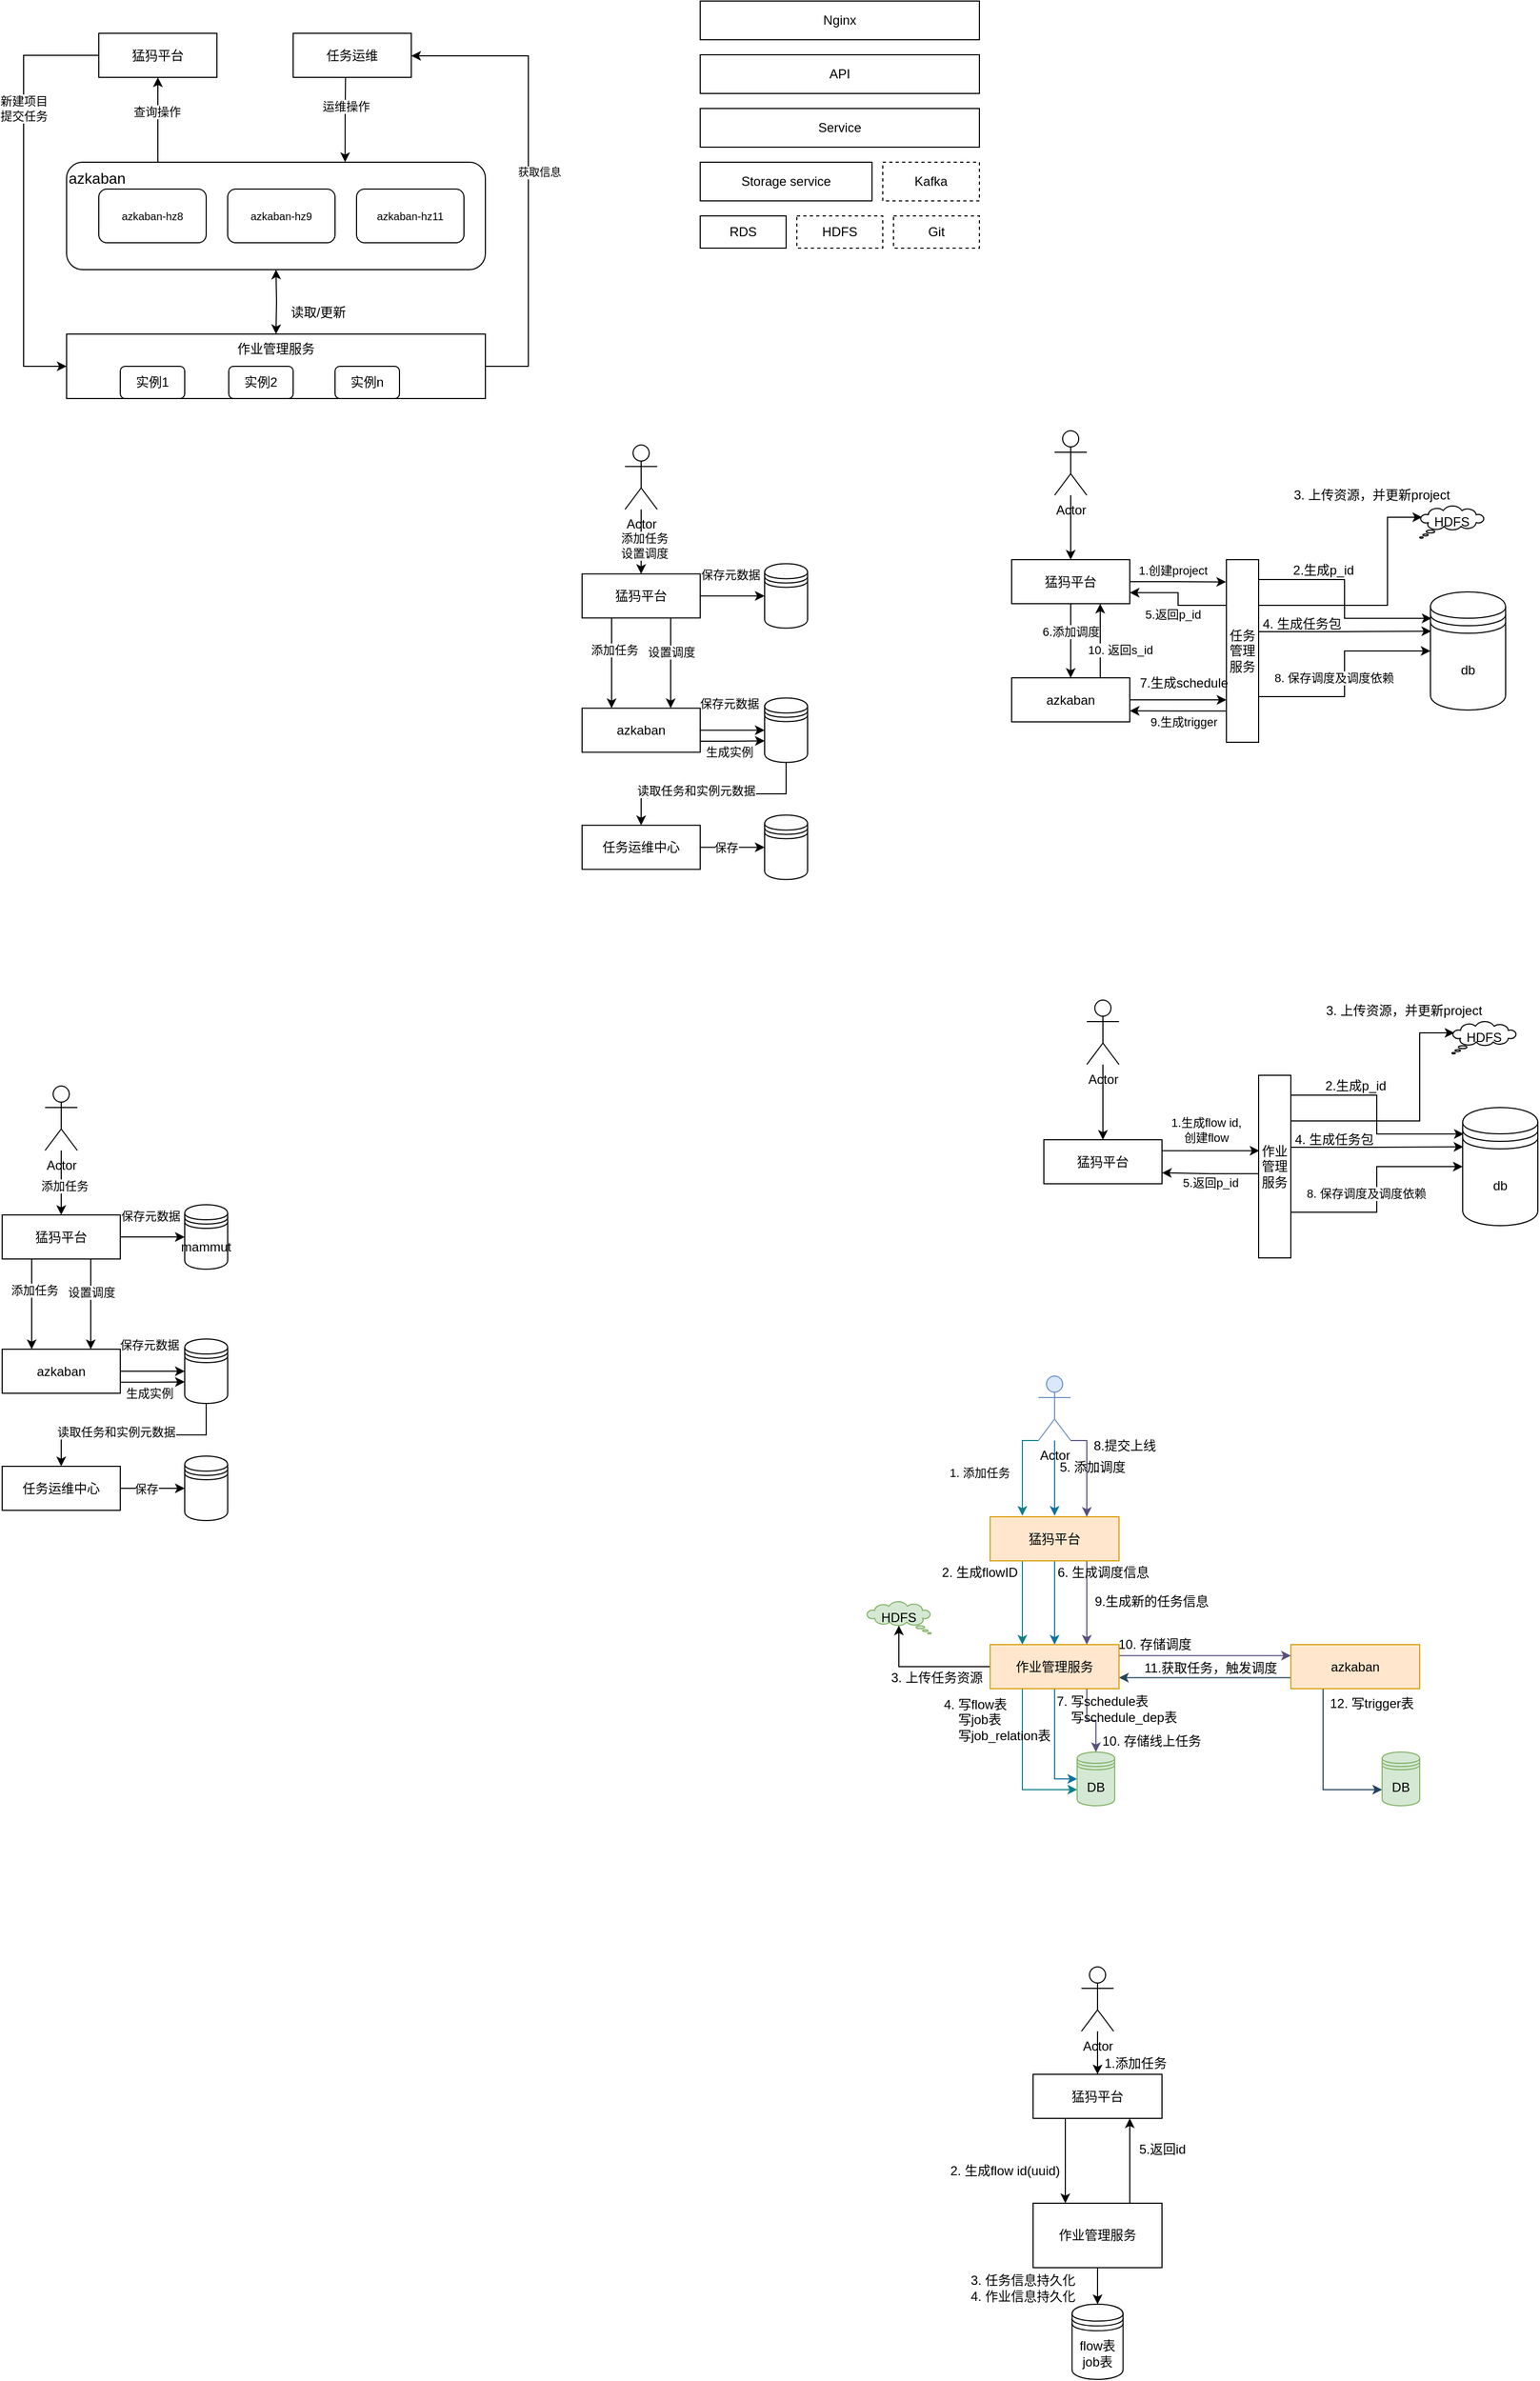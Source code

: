 <mxfile version="16.4.7" type="github">
  <diagram id="mZfhixNXZOIVuUxZR6Ya" name="第 1 页">
    <mxGraphModel dx="1138" dy="610" grid="1" gridSize="10" guides="1" tooltips="1" connect="1" arrows="1" fold="1" page="1" pageScale="1" pageWidth="827" pageHeight="1169" math="0" shadow="0">
      <root>
        <mxCell id="0" />
        <mxCell id="1" parent="0" />
        <mxCell id="lOgmBhLKBQTDchqgfmT8-29" style="edgeStyle=orthogonalEdgeStyle;rounded=0;orthogonalLoop=1;jettySize=auto;html=1;exitX=0.665;exitY=-0.001;exitDx=0;exitDy=0;startArrow=classic;startFill=1;endArrow=none;endFill=0;exitPerimeter=0;entryX=0.443;entryY=0.974;entryDx=0;entryDy=0;entryPerimeter=0;" parent="1" source="lOgmBhLKBQTDchqgfmT8-13" target="lOgmBhLKBQTDchqgfmT8-16" edge="1">
          <mxGeometry relative="1" as="geometry">
            <mxPoint x="439" y="182" as="targetPoint" />
          </mxGeometry>
        </mxCell>
        <mxCell id="lOgmBhLKBQTDchqgfmT8-30" value="运维操作" style="edgeLabel;html=1;align=center;verticalAlign=middle;resizable=0;points=[];" parent="lOgmBhLKBQTDchqgfmT8-29" vertex="1" connectable="0">
          <mxGeometry x="0.303" relative="1" as="geometry">
            <mxPoint as="offset" />
          </mxGeometry>
        </mxCell>
        <mxCell id="lOgmBhLKBQTDchqgfmT8-13" value="&lt;font style=&quot;font-size: 14px&quot;&gt;azkaban&lt;/font&gt;" style="rounded=1;whiteSpace=wrap;html=1;horizontal=1;align=left;verticalAlign=top;" parent="1" vertex="1">
          <mxGeometry x="180" y="300" width="390" height="100" as="geometry" />
        </mxCell>
        <mxCell id="lOgmBhLKBQTDchqgfmT8-2" value="&lt;font style=&quot;font-size: 10px;&quot;&gt;azkaban-hz8&lt;/font&gt;" style="rounded=1;whiteSpace=wrap;html=1;fontSize=10;" parent="1" vertex="1">
          <mxGeometry x="210" y="325" width="100" height="50" as="geometry" />
        </mxCell>
        <mxCell id="lOgmBhLKBQTDchqgfmT8-25" style="edgeStyle=orthogonalEdgeStyle;rounded=0;orthogonalLoop=1;jettySize=auto;html=1;exitX=0;exitY=0.5;exitDx=0;exitDy=0;startArrow=none;startFill=0;endArrow=classic;endFill=1;entryX=0;entryY=0.5;entryDx=0;entryDy=0;" parent="1" source="lOgmBhLKBQTDchqgfmT8-6" target="lOgmBhLKBQTDchqgfmT8-14" edge="1">
          <mxGeometry relative="1" as="geometry">
            <mxPoint x="262" y="300" as="targetPoint" />
            <Array as="points">
              <mxPoint x="140" y="201" />
              <mxPoint x="140" y="490" />
            </Array>
          </mxGeometry>
        </mxCell>
        <mxCell id="lOgmBhLKBQTDchqgfmT8-43" value="&lt;span style=&quot;font-size: 11px&quot;&gt;新建项目&lt;br&gt;提交任务&lt;/span&gt;" style="edgeLabel;html=1;align=center;verticalAlign=middle;resizable=0;points=[];fontSize=10;" parent="lOgmBhLKBQTDchqgfmT8-25" vertex="1" connectable="0">
          <mxGeometry x="-0.178" relative="1" as="geometry">
            <mxPoint y="-45" as="offset" />
          </mxGeometry>
        </mxCell>
        <mxCell id="lOgmBhLKBQTDchqgfmT8-6" value="猛犸平台" style="rounded=0;whiteSpace=wrap;html=1;" parent="1" vertex="1">
          <mxGeometry x="210" y="180" width="110" height="41" as="geometry" />
        </mxCell>
        <mxCell id="lOgmBhLKBQTDchqgfmT8-22" style="edgeStyle=orthogonalEdgeStyle;rounded=0;orthogonalLoop=1;jettySize=auto;html=1;startArrow=classic;startFill=1;endArrow=classic;endFill=1;entryX=0.5;entryY=1;entryDx=0;entryDy=0;" parent="1" target="lOgmBhLKBQTDchqgfmT8-13" edge="1">
          <mxGeometry relative="1" as="geometry">
            <mxPoint x="375" y="460" as="sourcePoint" />
            <mxPoint x="570" y="350" as="targetPoint" />
          </mxGeometry>
        </mxCell>
        <mxCell id="lOgmBhLKBQTDchqgfmT8-48" style="edgeStyle=orthogonalEdgeStyle;rounded=0;orthogonalLoop=1;jettySize=auto;html=1;exitX=1;exitY=0.5;exitDx=0;exitDy=0;entryX=1;entryY=0.5;entryDx=0;entryDy=0;fontSize=10;startArrow=none;startFill=0;endArrow=classic;endFill=1;" parent="1" source="lOgmBhLKBQTDchqgfmT8-14" target="lOgmBhLKBQTDchqgfmT8-16" edge="1">
          <mxGeometry relative="1" as="geometry">
            <Array as="points">
              <mxPoint x="610" y="490" />
              <mxPoint x="610" y="201" />
              <mxPoint x="501" y="201" />
            </Array>
          </mxGeometry>
        </mxCell>
        <mxCell id="lOgmBhLKBQTDchqgfmT8-49" value="获取信息" style="edgeLabel;html=1;align=center;verticalAlign=middle;resizable=0;points=[];fontSize=10;" parent="lOgmBhLKBQTDchqgfmT8-48" vertex="1" connectable="0">
          <mxGeometry x="-0.052" y="3" relative="1" as="geometry">
            <mxPoint x="13" y="-13" as="offset" />
          </mxGeometry>
        </mxCell>
        <mxCell id="lOgmBhLKBQTDchqgfmT8-14" value="作业管理服务" style="rounded=0;whiteSpace=wrap;html=1;horizontal=1;verticalAlign=top;" parent="1" vertex="1">
          <mxGeometry x="180" y="460" width="390" height="60" as="geometry" />
        </mxCell>
        <mxCell id="lOgmBhLKBQTDchqgfmT8-16" value="任务运维" style="rounded=0;whiteSpace=wrap;html=1;" parent="1" vertex="1">
          <mxGeometry x="391" y="180" width="110" height="41" as="geometry" />
        </mxCell>
        <mxCell id="lOgmBhLKBQTDchqgfmT8-27" value="azkaban-hz9" style="rounded=1;whiteSpace=wrap;html=1;fontSize=10;" parent="1" vertex="1">
          <mxGeometry x="330" y="325" width="100" height="50" as="geometry" />
        </mxCell>
        <mxCell id="lOgmBhLKBQTDchqgfmT8-28" value="azkaban-hz11" style="rounded=1;whiteSpace=wrap;html=1;fontSize=10;" parent="1" vertex="1">
          <mxGeometry x="450" y="325" width="100" height="50" as="geometry" />
        </mxCell>
        <mxCell id="lOgmBhLKBQTDchqgfmT8-33" value="Nginx" style="rounded=0;whiteSpace=wrap;html=1;align=center;verticalAlign=middle;" parent="1" vertex="1">
          <mxGeometry x="770" y="150" width="260" height="36" as="geometry" />
        </mxCell>
        <mxCell id="lOgmBhLKBQTDchqgfmT8-35" value="RDS" style="rounded=0;whiteSpace=wrap;html=1;align=center;verticalAlign=middle;" parent="1" vertex="1">
          <mxGeometry x="770" y="350" width="80" height="30" as="geometry" />
        </mxCell>
        <mxCell id="lOgmBhLKBQTDchqgfmT8-39" value="HDFS" style="rounded=0;whiteSpace=wrap;html=1;align=center;verticalAlign=middle;dashed=1;" parent="1" vertex="1">
          <mxGeometry x="860" y="350" width="80" height="30" as="geometry" />
        </mxCell>
        <mxCell id="lOgmBhLKBQTDchqgfmT8-41" value="Git" style="rounded=0;whiteSpace=wrap;html=1;align=center;verticalAlign=middle;dashed=1;" parent="1" vertex="1">
          <mxGeometry x="950" y="350" width="80" height="30" as="geometry" />
        </mxCell>
        <mxCell id="lOgmBhLKBQTDchqgfmT8-45" value="&lt;span style=&quot;font-size: 12px&quot;&gt;读取/更新&lt;/span&gt;" style="text;html=1;align=center;verticalAlign=middle;resizable=0;points=[];autosize=1;strokeColor=none;fontSize=10;" parent="1" vertex="1">
          <mxGeometry x="379" y="430" width="70" height="20" as="geometry" />
        </mxCell>
        <mxCell id="Ga5YGnzKtPfFo_Y4ab4R-1" value="" style="endArrow=classic;html=1;entryX=0.5;entryY=1;entryDx=0;entryDy=0;" parent="1" target="lOgmBhLKBQTDchqgfmT8-6" edge="1">
          <mxGeometry width="50" height="50" relative="1" as="geometry">
            <mxPoint x="265" y="300" as="sourcePoint" />
            <mxPoint x="300" y="250" as="targetPoint" />
          </mxGeometry>
        </mxCell>
        <mxCell id="Ga5YGnzKtPfFo_Y4ab4R-2" value="查询操作" style="edgeLabel;html=1;align=center;verticalAlign=middle;resizable=0;points=[];" parent="Ga5YGnzKtPfFo_Y4ab4R-1" vertex="1" connectable="0">
          <mxGeometry x="0.185" y="1" relative="1" as="geometry">
            <mxPoint as="offset" />
          </mxGeometry>
        </mxCell>
        <mxCell id="Ga5YGnzKtPfFo_Y4ab4R-3" value="实例1" style="rounded=1;whiteSpace=wrap;html=1;verticalAlign=middle;" parent="1" vertex="1">
          <mxGeometry x="230" y="490" width="60" height="30" as="geometry" />
        </mxCell>
        <mxCell id="Ga5YGnzKtPfFo_Y4ab4R-4" value="实例2" style="rounded=1;whiteSpace=wrap;html=1;verticalAlign=middle;" parent="1" vertex="1">
          <mxGeometry x="331" y="490" width="60" height="30" as="geometry" />
        </mxCell>
        <mxCell id="Ga5YGnzKtPfFo_Y4ab4R-5" value="实例n" style="rounded=1;whiteSpace=wrap;html=1;verticalAlign=middle;" parent="1" vertex="1">
          <mxGeometry x="430" y="490" width="60" height="30" as="geometry" />
        </mxCell>
        <mxCell id="Ga5YGnzKtPfFo_Y4ab4R-6" value="API" style="rounded=0;whiteSpace=wrap;html=1;align=center;verticalAlign=middle;" parent="1" vertex="1">
          <mxGeometry x="770" y="200" width="260" height="36" as="geometry" />
        </mxCell>
        <mxCell id="Ga5YGnzKtPfFo_Y4ab4R-7" value="Service" style="rounded=0;whiteSpace=wrap;html=1;align=center;verticalAlign=middle;" parent="1" vertex="1">
          <mxGeometry x="770" y="250" width="260" height="36" as="geometry" />
        </mxCell>
        <mxCell id="Ga5YGnzKtPfFo_Y4ab4R-8" value="Storage service" style="rounded=0;whiteSpace=wrap;html=1;align=center;verticalAlign=middle;" parent="1" vertex="1">
          <mxGeometry x="770" y="300" width="160" height="36" as="geometry" />
        </mxCell>
        <mxCell id="Ga5YGnzKtPfFo_Y4ab4R-9" value="Kafka" style="rounded=0;whiteSpace=wrap;html=1;align=center;verticalAlign=middle;dashed=1;" parent="1" vertex="1">
          <mxGeometry x="940" y="300" width="90" height="36" as="geometry" />
        </mxCell>
        <mxCell id="3o0u0IJzGJWjPgih5hGf-31" style="edgeStyle=orthogonalEdgeStyle;rounded=0;orthogonalLoop=1;jettySize=auto;html=1;exitX=1;exitY=0.5;exitDx=0;exitDy=0;" parent="1" source="3o0u0IJzGJWjPgih5hGf-21" target="3o0u0IJzGJWjPgih5hGf-23" edge="1">
          <mxGeometry relative="1" as="geometry" />
        </mxCell>
        <mxCell id="3o0u0IJzGJWjPgih5hGf-33" value="保存元数据" style="edgeLabel;html=1;align=center;verticalAlign=middle;resizable=0;points=[];" parent="3o0u0IJzGJWjPgih5hGf-31" vertex="1" connectable="0">
          <mxGeometry x="-0.386" y="1" relative="1" as="geometry">
            <mxPoint x="9" y="-19" as="offset" />
          </mxGeometry>
        </mxCell>
        <mxCell id="3o0u0IJzGJWjPgih5hGf-34" style="edgeStyle=orthogonalEdgeStyle;rounded=0;orthogonalLoop=1;jettySize=auto;html=1;exitX=0.25;exitY=1;exitDx=0;exitDy=0;entryX=0.25;entryY=0;entryDx=0;entryDy=0;" parent="1" source="3o0u0IJzGJWjPgih5hGf-21" target="3o0u0IJzGJWjPgih5hGf-22" edge="1">
          <mxGeometry relative="1" as="geometry" />
        </mxCell>
        <mxCell id="3o0u0IJzGJWjPgih5hGf-35" value="添加任务" style="edgeLabel;html=1;align=center;verticalAlign=middle;resizable=0;points=[];" parent="3o0u0IJzGJWjPgih5hGf-34" vertex="1" connectable="0">
          <mxGeometry x="-0.309" y="2" relative="1" as="geometry">
            <mxPoint as="offset" />
          </mxGeometry>
        </mxCell>
        <mxCell id="3o0u0IJzGJWjPgih5hGf-36" style="edgeStyle=orthogonalEdgeStyle;rounded=0;orthogonalLoop=1;jettySize=auto;html=1;exitX=0.75;exitY=1;exitDx=0;exitDy=0;entryX=0.75;entryY=0;entryDx=0;entryDy=0;" parent="1" source="3o0u0IJzGJWjPgih5hGf-21" target="3o0u0IJzGJWjPgih5hGf-22" edge="1">
          <mxGeometry relative="1" as="geometry" />
        </mxCell>
        <mxCell id="3o0u0IJzGJWjPgih5hGf-37" value="设置调度" style="edgeLabel;html=1;align=center;verticalAlign=middle;resizable=0;points=[];" parent="3o0u0IJzGJWjPgih5hGf-36" vertex="1" connectable="0">
          <mxGeometry x="-0.262" relative="1" as="geometry">
            <mxPoint as="offset" />
          </mxGeometry>
        </mxCell>
        <mxCell id="3o0u0IJzGJWjPgih5hGf-21" value="猛犸平台" style="rounded=0;whiteSpace=wrap;html=1;" parent="1" vertex="1">
          <mxGeometry x="120" y="1280" width="110" height="41" as="geometry" />
        </mxCell>
        <mxCell id="3o0u0IJzGJWjPgih5hGf-38" style="edgeStyle=orthogonalEdgeStyle;rounded=0;orthogonalLoop=1;jettySize=auto;html=1;exitX=1;exitY=0.5;exitDx=0;exitDy=0;entryX=0;entryY=0.5;entryDx=0;entryDy=0;" parent="1" source="3o0u0IJzGJWjPgih5hGf-22" target="3o0u0IJzGJWjPgih5hGf-25" edge="1">
          <mxGeometry relative="1" as="geometry" />
        </mxCell>
        <mxCell id="3o0u0IJzGJWjPgih5hGf-39" value="保存元数据" style="edgeLabel;html=1;align=center;verticalAlign=middle;resizable=0;points=[];" parent="3o0u0IJzGJWjPgih5hGf-38" vertex="1" connectable="0">
          <mxGeometry x="-0.343" y="-2" relative="1" as="geometry">
            <mxPoint x="7" y="-27" as="offset" />
          </mxGeometry>
        </mxCell>
        <mxCell id="3o0u0IJzGJWjPgih5hGf-44" style="edgeStyle=orthogonalEdgeStyle;rounded=0;orthogonalLoop=1;jettySize=auto;html=1;exitX=1;exitY=0.75;exitDx=0;exitDy=0;entryX=0.002;entryY=0.665;entryDx=0;entryDy=0;entryPerimeter=0;" parent="1" source="3o0u0IJzGJWjPgih5hGf-22" target="3o0u0IJzGJWjPgih5hGf-25" edge="1">
          <mxGeometry relative="1" as="geometry" />
        </mxCell>
        <mxCell id="3o0u0IJzGJWjPgih5hGf-45" value="生成实例" style="edgeLabel;html=1;align=center;verticalAlign=middle;resizable=0;points=[];" parent="3o0u0IJzGJWjPgih5hGf-44" vertex="1" connectable="0">
          <mxGeometry x="-0.304" relative="1" as="geometry">
            <mxPoint x="6" y="10" as="offset" />
          </mxGeometry>
        </mxCell>
        <mxCell id="3o0u0IJzGJWjPgih5hGf-22" value="azkaban" style="rounded=0;whiteSpace=wrap;html=1;" parent="1" vertex="1">
          <mxGeometry x="120" y="1405" width="110" height="41" as="geometry" />
        </mxCell>
        <mxCell id="3o0u0IJzGJWjPgih5hGf-23" value="mammut" style="shape=datastore;whiteSpace=wrap;html=1;" parent="1" vertex="1">
          <mxGeometry x="290" y="1270.5" width="40" height="60" as="geometry" />
        </mxCell>
        <mxCell id="3o0u0IJzGJWjPgih5hGf-42" style="edgeStyle=orthogonalEdgeStyle;rounded=0;orthogonalLoop=1;jettySize=auto;html=1;exitX=1;exitY=0.5;exitDx=0;exitDy=0;" parent="1" source="3o0u0IJzGJWjPgih5hGf-24" target="3o0u0IJzGJWjPgih5hGf-26" edge="1">
          <mxGeometry relative="1" as="geometry" />
        </mxCell>
        <mxCell id="3o0u0IJzGJWjPgih5hGf-43" value="保存" style="edgeLabel;html=1;align=center;verticalAlign=middle;resizable=0;points=[];" parent="3o0u0IJzGJWjPgih5hGf-42" vertex="1" connectable="0">
          <mxGeometry x="-0.194" relative="1" as="geometry">
            <mxPoint as="offset" />
          </mxGeometry>
        </mxCell>
        <mxCell id="3o0u0IJzGJWjPgih5hGf-24" value="任务运维中心" style="rounded=0;whiteSpace=wrap;html=1;" parent="1" vertex="1">
          <mxGeometry x="120" y="1514" width="110" height="41" as="geometry" />
        </mxCell>
        <mxCell id="3o0u0IJzGJWjPgih5hGf-40" style="edgeStyle=orthogonalEdgeStyle;rounded=0;orthogonalLoop=1;jettySize=auto;html=1;exitX=0.5;exitY=1;exitDx=0;exitDy=0;entryX=0.5;entryY=0;entryDx=0;entryDy=0;" parent="1" source="3o0u0IJzGJWjPgih5hGf-25" target="3o0u0IJzGJWjPgih5hGf-24" edge="1">
          <mxGeometry relative="1" as="geometry" />
        </mxCell>
        <mxCell id="3o0u0IJzGJWjPgih5hGf-41" value="读取任务和实例元数据" style="edgeLabel;html=1;align=center;verticalAlign=middle;resizable=0;points=[];" parent="3o0u0IJzGJWjPgih5hGf-40" vertex="1" connectable="0">
          <mxGeometry x="0.171" y="-3" relative="1" as="geometry">
            <mxPoint as="offset" />
          </mxGeometry>
        </mxCell>
        <mxCell id="3o0u0IJzGJWjPgih5hGf-25" value="" style="shape=datastore;whiteSpace=wrap;html=1;" parent="1" vertex="1">
          <mxGeometry x="290" y="1395.5" width="40" height="60" as="geometry" />
        </mxCell>
        <mxCell id="3o0u0IJzGJWjPgih5hGf-26" value="" style="shape=datastore;whiteSpace=wrap;html=1;" parent="1" vertex="1">
          <mxGeometry x="290" y="1504.5" width="40" height="60" as="geometry" />
        </mxCell>
        <mxCell id="3o0u0IJzGJWjPgih5hGf-29" style="edgeStyle=orthogonalEdgeStyle;rounded=0;orthogonalLoop=1;jettySize=auto;html=1;" parent="1" source="3o0u0IJzGJWjPgih5hGf-27" target="3o0u0IJzGJWjPgih5hGf-21" edge="1">
          <mxGeometry relative="1" as="geometry" />
        </mxCell>
        <mxCell id="3o0u0IJzGJWjPgih5hGf-30" value="添加任务" style="edgeLabel;html=1;align=center;verticalAlign=middle;resizable=0;points=[];" parent="3o0u0IJzGJWjPgih5hGf-29" vertex="1" connectable="0">
          <mxGeometry x="0.094" y="3" relative="1" as="geometry">
            <mxPoint as="offset" />
          </mxGeometry>
        </mxCell>
        <mxCell id="3o0u0IJzGJWjPgih5hGf-27" value="Actor" style="shape=umlActor;verticalLabelPosition=bottom;verticalAlign=top;html=1;" parent="1" vertex="1">
          <mxGeometry x="160" y="1160" width="30" height="60" as="geometry" />
        </mxCell>
        <mxCell id="mUnz9FgQ2arVBBXvv09y-5" style="edgeStyle=orthogonalEdgeStyle;rounded=0;orthogonalLoop=1;jettySize=auto;html=1;exitX=0.5;exitY=1;exitDx=0;exitDy=0;entryX=0.5;entryY=0;entryDx=0;entryDy=0;" parent="1" source="mUnz9FgQ2arVBBXvv09y-7" target="mUnz9FgQ2arVBBXvv09y-12" edge="1">
          <mxGeometry relative="1" as="geometry" />
        </mxCell>
        <mxCell id="mUnz9FgQ2arVBBXvv09y-6" value="6.添加调度" style="edgeLabel;html=1;align=center;verticalAlign=middle;resizable=0;points=[];" parent="mUnz9FgQ2arVBBXvv09y-5" vertex="1" connectable="0">
          <mxGeometry x="-0.262" relative="1" as="geometry">
            <mxPoint as="offset" />
          </mxGeometry>
        </mxCell>
        <mxCell id="mUnz9FgQ2arVBBXvv09y-25" style="edgeStyle=orthogonalEdgeStyle;rounded=0;orthogonalLoop=1;jettySize=auto;html=1;exitX=1;exitY=0.5;exitDx=0;exitDy=0;entryX=-0.009;entryY=0.122;entryDx=0;entryDy=0;entryPerimeter=0;" parent="1" source="mUnz9FgQ2arVBBXvv09y-7" target="mUnz9FgQ2arVBBXvv09y-24" edge="1">
          <mxGeometry relative="1" as="geometry" />
        </mxCell>
        <mxCell id="mUnz9FgQ2arVBBXvv09y-26" value="1.创建project" style="edgeLabel;html=1;align=center;verticalAlign=middle;resizable=0;points=[];" parent="mUnz9FgQ2arVBBXvv09y-25" vertex="1" connectable="0">
          <mxGeometry x="-0.25" y="1" relative="1" as="geometry">
            <mxPoint x="6" y="-10" as="offset" />
          </mxGeometry>
        </mxCell>
        <mxCell id="mUnz9FgQ2arVBBXvv09y-7" value="猛犸平台" style="rounded=0;whiteSpace=wrap;html=1;" parent="1" vertex="1">
          <mxGeometry x="1060" y="670" width="110" height="41" as="geometry" />
        </mxCell>
        <mxCell id="mUnz9FgQ2arVBBXvv09y-38" style="edgeStyle=orthogonalEdgeStyle;rounded=0;orthogonalLoop=1;jettySize=auto;html=1;exitX=1;exitY=0.5;exitDx=0;exitDy=0;entryX=0;entryY=0.768;entryDx=0;entryDy=0;entryPerimeter=0;" parent="1" source="mUnz9FgQ2arVBBXvv09y-12" target="mUnz9FgQ2arVBBXvv09y-24" edge="1">
          <mxGeometry relative="1" as="geometry" />
        </mxCell>
        <mxCell id="mUnz9FgQ2arVBBXvv09y-44" style="edgeStyle=orthogonalEdgeStyle;rounded=0;orthogonalLoop=1;jettySize=auto;html=1;exitX=0.75;exitY=0;exitDx=0;exitDy=0;entryX=0.75;entryY=1;entryDx=0;entryDy=0;" parent="1" source="mUnz9FgQ2arVBBXvv09y-12" target="mUnz9FgQ2arVBBXvv09y-7" edge="1">
          <mxGeometry relative="1" as="geometry" />
        </mxCell>
        <mxCell id="mUnz9FgQ2arVBBXvv09y-45" value="10. 返回s_id" style="edgeLabel;html=1;align=center;verticalAlign=middle;resizable=0;points=[];" parent="mUnz9FgQ2arVBBXvv09y-44" vertex="1" connectable="0">
          <mxGeometry x="-0.252" relative="1" as="geometry">
            <mxPoint x="18" as="offset" />
          </mxGeometry>
        </mxCell>
        <mxCell id="mUnz9FgQ2arVBBXvv09y-12" value="azkaban" style="rounded=0;whiteSpace=wrap;html=1;" parent="1" vertex="1">
          <mxGeometry x="1060" y="780" width="110" height="41" as="geometry" />
        </mxCell>
        <mxCell id="mUnz9FgQ2arVBBXvv09y-21" style="edgeStyle=orthogonalEdgeStyle;rounded=0;orthogonalLoop=1;jettySize=auto;html=1;" parent="1" source="mUnz9FgQ2arVBBXvv09y-23" target="mUnz9FgQ2arVBBXvv09y-7" edge="1">
          <mxGeometry relative="1" as="geometry" />
        </mxCell>
        <mxCell id="mUnz9FgQ2arVBBXvv09y-23" value="Actor" style="shape=umlActor;verticalLabelPosition=bottom;verticalAlign=top;html=1;" parent="1" vertex="1">
          <mxGeometry x="1100" y="550" width="30" height="60" as="geometry" />
        </mxCell>
        <mxCell id="mUnz9FgQ2arVBBXvv09y-28" style="edgeStyle=orthogonalEdgeStyle;rounded=0;orthogonalLoop=1;jettySize=auto;html=1;exitX=1.007;exitY=0.109;exitDx=0;exitDy=0;entryX=0.014;entryY=0.224;entryDx=0;entryDy=0;exitPerimeter=0;entryPerimeter=0;" parent="1" source="mUnz9FgQ2arVBBXvv09y-24" target="mUnz9FgQ2arVBBXvv09y-27" edge="1">
          <mxGeometry relative="1" as="geometry" />
        </mxCell>
        <mxCell id="mUnz9FgQ2arVBBXvv09y-31" style="edgeStyle=orthogonalEdgeStyle;rounded=0;orthogonalLoop=1;jettySize=auto;html=1;exitX=1;exitY=0.25;exitDx=0;exitDy=0;entryX=0.038;entryY=0.35;entryDx=0;entryDy=0;entryPerimeter=0;" parent="1" source="mUnz9FgQ2arVBBXvv09y-24" target="mUnz9FgQ2arVBBXvv09y-30" edge="1">
          <mxGeometry relative="1" as="geometry">
            <Array as="points">
              <mxPoint x="1410" y="713" />
              <mxPoint x="1410" y="631" />
            </Array>
          </mxGeometry>
        </mxCell>
        <mxCell id="mUnz9FgQ2arVBBXvv09y-33" style="edgeStyle=orthogonalEdgeStyle;rounded=0;orthogonalLoop=1;jettySize=auto;html=1;entryX=0.009;entryY=0.333;entryDx=0;entryDy=0;exitX=1.007;exitY=0.394;exitDx=0;exitDy=0;exitPerimeter=0;entryPerimeter=0;" parent="1" source="mUnz9FgQ2arVBBXvv09y-24" target="mUnz9FgQ2arVBBXvv09y-27" edge="1">
          <mxGeometry relative="1" as="geometry" />
        </mxCell>
        <mxCell id="mUnz9FgQ2arVBBXvv09y-36" style="edgeStyle=orthogonalEdgeStyle;rounded=0;orthogonalLoop=1;jettySize=auto;html=1;entryX=1;entryY=0.75;entryDx=0;entryDy=0;exitX=0;exitY=0.25;exitDx=0;exitDy=0;" parent="1" source="mUnz9FgQ2arVBBXvv09y-24" target="mUnz9FgQ2arVBBXvv09y-7" edge="1">
          <mxGeometry relative="1" as="geometry" />
        </mxCell>
        <mxCell id="mUnz9FgQ2arVBBXvv09y-37" value="5.返回p_id" style="edgeLabel;html=1;align=center;verticalAlign=middle;resizable=0;points=[];" parent="mUnz9FgQ2arVBBXvv09y-36" vertex="1" connectable="0">
          <mxGeometry x="-0.312" relative="1" as="geometry">
            <mxPoint x="-15" y="8" as="offset" />
          </mxGeometry>
        </mxCell>
        <mxCell id="mUnz9FgQ2arVBBXvv09y-40" style="edgeStyle=orthogonalEdgeStyle;rounded=0;orthogonalLoop=1;jettySize=auto;html=1;exitX=1;exitY=0.75;exitDx=0;exitDy=0;entryX=0;entryY=0.5;entryDx=0;entryDy=0;" parent="1" source="mUnz9FgQ2arVBBXvv09y-24" target="mUnz9FgQ2arVBBXvv09y-27" edge="1">
          <mxGeometry relative="1" as="geometry" />
        </mxCell>
        <mxCell id="mUnz9FgQ2arVBBXvv09y-41" value="8. 保存调度及调度依赖" style="edgeLabel;html=1;align=center;verticalAlign=middle;resizable=0;points=[];" parent="mUnz9FgQ2arVBBXvv09y-40" vertex="1" connectable="0">
          <mxGeometry x="-0.445" y="1" relative="1" as="geometry">
            <mxPoint x="14" y="-17" as="offset" />
          </mxGeometry>
        </mxCell>
        <mxCell id="mUnz9FgQ2arVBBXvv09y-42" style="edgeStyle=orthogonalEdgeStyle;rounded=0;orthogonalLoop=1;jettySize=auto;html=1;entryX=1;entryY=0.75;entryDx=0;entryDy=0;exitX=0.047;exitY=0.829;exitDx=0;exitDy=0;exitPerimeter=0;" parent="1" source="mUnz9FgQ2arVBBXvv09y-24" target="mUnz9FgQ2arVBBXvv09y-12" edge="1">
          <mxGeometry relative="1" as="geometry" />
        </mxCell>
        <mxCell id="mUnz9FgQ2arVBBXvv09y-43" value="9.生成trigger" style="edgeLabel;html=1;align=center;verticalAlign=middle;resizable=0;points=[];" parent="mUnz9FgQ2arVBBXvv09y-42" vertex="1" connectable="0">
          <mxGeometry x="0.434" y="1" relative="1" as="geometry">
            <mxPoint x="24" y="9" as="offset" />
          </mxGeometry>
        </mxCell>
        <mxCell id="mUnz9FgQ2arVBBXvv09y-24" value="任务管理服务" style="rounded=0;whiteSpace=wrap;html=1;horizontal=1;" parent="1" vertex="1">
          <mxGeometry x="1260" y="670" width="30" height="170" as="geometry" />
        </mxCell>
        <mxCell id="mUnz9FgQ2arVBBXvv09y-27" value="db" style="shape=datastore;whiteSpace=wrap;html=1;" parent="1" vertex="1">
          <mxGeometry x="1450" y="700" width="70" height="110" as="geometry" />
        </mxCell>
        <mxCell id="mUnz9FgQ2arVBBXvv09y-29" value="2.生成p_id" style="text;html=1;align=center;verticalAlign=middle;resizable=0;points=[];autosize=1;strokeColor=none;fillColor=none;" parent="1" vertex="1">
          <mxGeometry x="1315" y="670" width="70" height="20" as="geometry" />
        </mxCell>
        <mxCell id="mUnz9FgQ2arVBBXvv09y-30" value="HDFS" style="whiteSpace=wrap;html=1;shape=mxgraph.basic.cloud_callout" parent="1" vertex="1">
          <mxGeometry x="1440" y="620" width="60" height="30" as="geometry" />
        </mxCell>
        <mxCell id="mUnz9FgQ2arVBBXvv09y-32" value="3. 上传资源，并更新project" style="text;html=1;align=center;verticalAlign=middle;resizable=0;points=[];autosize=1;strokeColor=none;fillColor=none;" parent="1" vertex="1">
          <mxGeometry x="1315" y="600" width="160" height="20" as="geometry" />
        </mxCell>
        <mxCell id="mUnz9FgQ2arVBBXvv09y-35" value="4. 生成任务包" style="text;html=1;align=center;verticalAlign=middle;resizable=0;points=[];autosize=1;strokeColor=none;fillColor=none;" parent="1" vertex="1">
          <mxGeometry x="1285" y="720" width="90" height="20" as="geometry" />
        </mxCell>
        <mxCell id="mUnz9FgQ2arVBBXvv09y-39" value="7.生成schedule" style="text;html=1;align=center;verticalAlign=middle;resizable=0;points=[];autosize=1;strokeColor=none;fillColor=none;" parent="1" vertex="1">
          <mxGeometry x="1170" y="775" width="100" height="20" as="geometry" />
        </mxCell>
        <mxCell id="NrY3jyMmYzxYaOjkZsqC-3" style="edgeStyle=orthogonalEdgeStyle;rounded=0;orthogonalLoop=1;jettySize=auto;html=1;exitX=1;exitY=0.25;exitDx=0;exitDy=0;entryX=0.024;entryY=0.413;entryDx=0;entryDy=0;entryPerimeter=0;" parent="1" source="NrY3jyMmYzxYaOjkZsqC-5" target="NrY3jyMmYzxYaOjkZsqC-21" edge="1">
          <mxGeometry relative="1" as="geometry" />
        </mxCell>
        <mxCell id="NrY3jyMmYzxYaOjkZsqC-4" value="1.生成flow id,&lt;br&gt;创建flow" style="edgeLabel;html=1;align=center;verticalAlign=middle;resizable=0;points=[];" parent="NrY3jyMmYzxYaOjkZsqC-3" vertex="1" connectable="0">
          <mxGeometry x="-0.25" y="1" relative="1" as="geometry">
            <mxPoint x="7" y="-19" as="offset" />
          </mxGeometry>
        </mxCell>
        <mxCell id="NrY3jyMmYzxYaOjkZsqC-5" value="猛犸平台" style="rounded=0;whiteSpace=wrap;html=1;" parent="1" vertex="1">
          <mxGeometry x="1090" y="1210" width="110" height="41" as="geometry" />
        </mxCell>
        <mxCell id="NrY3jyMmYzxYaOjkZsqC-10" style="edgeStyle=orthogonalEdgeStyle;rounded=0;orthogonalLoop=1;jettySize=auto;html=1;" parent="1" source="NrY3jyMmYzxYaOjkZsqC-11" target="NrY3jyMmYzxYaOjkZsqC-5" edge="1">
          <mxGeometry relative="1" as="geometry" />
        </mxCell>
        <mxCell id="NrY3jyMmYzxYaOjkZsqC-11" value="Actor" style="shape=umlActor;verticalLabelPosition=bottom;verticalAlign=top;html=1;" parent="1" vertex="1">
          <mxGeometry x="1130" y="1080" width="30" height="60" as="geometry" />
        </mxCell>
        <mxCell id="NrY3jyMmYzxYaOjkZsqC-12" style="edgeStyle=orthogonalEdgeStyle;rounded=0;orthogonalLoop=1;jettySize=auto;html=1;exitX=1.007;exitY=0.109;exitDx=0;exitDy=0;entryX=0.014;entryY=0.224;entryDx=0;entryDy=0;exitPerimeter=0;entryPerimeter=0;" parent="1" source="NrY3jyMmYzxYaOjkZsqC-21" target="NrY3jyMmYzxYaOjkZsqC-22" edge="1">
          <mxGeometry relative="1" as="geometry" />
        </mxCell>
        <mxCell id="NrY3jyMmYzxYaOjkZsqC-13" style="edgeStyle=orthogonalEdgeStyle;rounded=0;orthogonalLoop=1;jettySize=auto;html=1;exitX=1;exitY=0.25;exitDx=0;exitDy=0;entryX=0.038;entryY=0.35;entryDx=0;entryDy=0;entryPerimeter=0;" parent="1" source="NrY3jyMmYzxYaOjkZsqC-21" target="NrY3jyMmYzxYaOjkZsqC-24" edge="1">
          <mxGeometry relative="1" as="geometry">
            <Array as="points">
              <mxPoint x="1440" y="1193" />
              <mxPoint x="1440" y="1111" />
            </Array>
          </mxGeometry>
        </mxCell>
        <mxCell id="NrY3jyMmYzxYaOjkZsqC-14" style="edgeStyle=orthogonalEdgeStyle;rounded=0;orthogonalLoop=1;jettySize=auto;html=1;entryX=0.009;entryY=0.333;entryDx=0;entryDy=0;exitX=1.007;exitY=0.394;exitDx=0;exitDy=0;exitPerimeter=0;entryPerimeter=0;" parent="1" source="NrY3jyMmYzxYaOjkZsqC-21" target="NrY3jyMmYzxYaOjkZsqC-22" edge="1">
          <mxGeometry relative="1" as="geometry" />
        </mxCell>
        <mxCell id="NrY3jyMmYzxYaOjkZsqC-15" style="edgeStyle=orthogonalEdgeStyle;rounded=0;orthogonalLoop=1;jettySize=auto;html=1;entryX=1;entryY=0.75;entryDx=0;entryDy=0;exitX=0.047;exitY=0.539;exitDx=0;exitDy=0;exitPerimeter=0;" parent="1" source="NrY3jyMmYzxYaOjkZsqC-21" target="NrY3jyMmYzxYaOjkZsqC-5" edge="1">
          <mxGeometry relative="1" as="geometry" />
        </mxCell>
        <mxCell id="NrY3jyMmYzxYaOjkZsqC-16" value="5.返回p_id" style="edgeLabel;html=1;align=center;verticalAlign=middle;resizable=0;points=[];" parent="NrY3jyMmYzxYaOjkZsqC-15" vertex="1" connectable="0">
          <mxGeometry x="-0.312" relative="1" as="geometry">
            <mxPoint x="-15" y="8" as="offset" />
          </mxGeometry>
        </mxCell>
        <mxCell id="NrY3jyMmYzxYaOjkZsqC-17" style="edgeStyle=orthogonalEdgeStyle;rounded=0;orthogonalLoop=1;jettySize=auto;html=1;exitX=1;exitY=0.75;exitDx=0;exitDy=0;entryX=0;entryY=0.5;entryDx=0;entryDy=0;" parent="1" source="NrY3jyMmYzxYaOjkZsqC-21" target="NrY3jyMmYzxYaOjkZsqC-22" edge="1">
          <mxGeometry relative="1" as="geometry" />
        </mxCell>
        <mxCell id="NrY3jyMmYzxYaOjkZsqC-18" value="8. 保存调度及调度依赖" style="edgeLabel;html=1;align=center;verticalAlign=middle;resizable=0;points=[];" parent="NrY3jyMmYzxYaOjkZsqC-17" vertex="1" connectable="0">
          <mxGeometry x="-0.445" y="1" relative="1" as="geometry">
            <mxPoint x="14" y="-17" as="offset" />
          </mxGeometry>
        </mxCell>
        <mxCell id="NrY3jyMmYzxYaOjkZsqC-21" value="作业管理服务" style="rounded=0;whiteSpace=wrap;html=1;horizontal=1;" parent="1" vertex="1">
          <mxGeometry x="1290" y="1150" width="30" height="170" as="geometry" />
        </mxCell>
        <mxCell id="NrY3jyMmYzxYaOjkZsqC-22" value="db" style="shape=datastore;whiteSpace=wrap;html=1;" parent="1" vertex="1">
          <mxGeometry x="1480" y="1180" width="70" height="110" as="geometry" />
        </mxCell>
        <mxCell id="NrY3jyMmYzxYaOjkZsqC-23" value="2.生成p_id" style="text;html=1;align=center;verticalAlign=middle;resizable=0;points=[];autosize=1;strokeColor=none;fillColor=none;" parent="1" vertex="1">
          <mxGeometry x="1345" y="1150" width="70" height="20" as="geometry" />
        </mxCell>
        <mxCell id="NrY3jyMmYzxYaOjkZsqC-24" value="HDFS" style="whiteSpace=wrap;html=1;shape=mxgraph.basic.cloud_callout" parent="1" vertex="1">
          <mxGeometry x="1470" y="1100" width="60" height="30" as="geometry" />
        </mxCell>
        <mxCell id="NrY3jyMmYzxYaOjkZsqC-25" value="3. 上传资源，并更新project" style="text;html=1;align=center;verticalAlign=middle;resizable=0;points=[];autosize=1;strokeColor=none;fillColor=none;" parent="1" vertex="1">
          <mxGeometry x="1345" y="1080" width="160" height="20" as="geometry" />
        </mxCell>
        <mxCell id="NrY3jyMmYzxYaOjkZsqC-26" value="4. 生成任务包" style="text;html=1;align=center;verticalAlign=middle;resizable=0;points=[];autosize=1;strokeColor=none;fillColor=none;" parent="1" vertex="1">
          <mxGeometry x="1315" y="1200" width="90" height="20" as="geometry" />
        </mxCell>
        <mxCell id="bycMohuFVdp8tM0hhqkv-1" style="edgeStyle=orthogonalEdgeStyle;rounded=0;orthogonalLoop=1;jettySize=auto;html=1;exitX=1;exitY=0.5;exitDx=0;exitDy=0;" parent="1" source="bycMohuFVdp8tM0hhqkv-7" target="bycMohuFVdp8tM0hhqkv-13" edge="1">
          <mxGeometry relative="1" as="geometry" />
        </mxCell>
        <mxCell id="bycMohuFVdp8tM0hhqkv-2" value="保存元数据" style="edgeLabel;html=1;align=center;verticalAlign=middle;resizable=0;points=[];" parent="bycMohuFVdp8tM0hhqkv-1" vertex="1" connectable="0">
          <mxGeometry x="-0.386" y="1" relative="1" as="geometry">
            <mxPoint x="9" y="-19" as="offset" />
          </mxGeometry>
        </mxCell>
        <mxCell id="bycMohuFVdp8tM0hhqkv-3" style="edgeStyle=orthogonalEdgeStyle;rounded=0;orthogonalLoop=1;jettySize=auto;html=1;exitX=0.25;exitY=1;exitDx=0;exitDy=0;entryX=0.25;entryY=0;entryDx=0;entryDy=0;" parent="1" source="bycMohuFVdp8tM0hhqkv-7" target="bycMohuFVdp8tM0hhqkv-12" edge="1">
          <mxGeometry relative="1" as="geometry" />
        </mxCell>
        <mxCell id="bycMohuFVdp8tM0hhqkv-4" value="添加任务" style="edgeLabel;html=1;align=center;verticalAlign=middle;resizable=0;points=[];" parent="bycMohuFVdp8tM0hhqkv-3" vertex="1" connectable="0">
          <mxGeometry x="-0.309" y="2" relative="1" as="geometry">
            <mxPoint as="offset" />
          </mxGeometry>
        </mxCell>
        <mxCell id="bycMohuFVdp8tM0hhqkv-5" style="edgeStyle=orthogonalEdgeStyle;rounded=0;orthogonalLoop=1;jettySize=auto;html=1;exitX=0.75;exitY=1;exitDx=0;exitDy=0;entryX=0.75;entryY=0;entryDx=0;entryDy=0;" parent="1" source="bycMohuFVdp8tM0hhqkv-7" target="bycMohuFVdp8tM0hhqkv-12" edge="1">
          <mxGeometry relative="1" as="geometry" />
        </mxCell>
        <mxCell id="bycMohuFVdp8tM0hhqkv-6" value="设置调度" style="edgeLabel;html=1;align=center;verticalAlign=middle;resizable=0;points=[];" parent="bycMohuFVdp8tM0hhqkv-5" vertex="1" connectable="0">
          <mxGeometry x="-0.262" relative="1" as="geometry">
            <mxPoint as="offset" />
          </mxGeometry>
        </mxCell>
        <mxCell id="bycMohuFVdp8tM0hhqkv-7" value="猛犸平台" style="rounded=0;whiteSpace=wrap;html=1;" parent="1" vertex="1">
          <mxGeometry x="660" y="683.25" width="110" height="41" as="geometry" />
        </mxCell>
        <mxCell id="bycMohuFVdp8tM0hhqkv-8" style="edgeStyle=orthogonalEdgeStyle;rounded=0;orthogonalLoop=1;jettySize=auto;html=1;exitX=1;exitY=0.5;exitDx=0;exitDy=0;entryX=0;entryY=0.5;entryDx=0;entryDy=0;" parent="1" source="bycMohuFVdp8tM0hhqkv-12" target="bycMohuFVdp8tM0hhqkv-19" edge="1">
          <mxGeometry relative="1" as="geometry" />
        </mxCell>
        <mxCell id="bycMohuFVdp8tM0hhqkv-9" value="保存元数据" style="edgeLabel;html=1;align=center;verticalAlign=middle;resizable=0;points=[];" parent="bycMohuFVdp8tM0hhqkv-8" vertex="1" connectable="0">
          <mxGeometry x="-0.343" y="-2" relative="1" as="geometry">
            <mxPoint x="7" y="-27" as="offset" />
          </mxGeometry>
        </mxCell>
        <mxCell id="bycMohuFVdp8tM0hhqkv-10" style="edgeStyle=orthogonalEdgeStyle;rounded=0;orthogonalLoop=1;jettySize=auto;html=1;exitX=1;exitY=0.75;exitDx=0;exitDy=0;entryX=0.002;entryY=0.665;entryDx=0;entryDy=0;entryPerimeter=0;" parent="1" source="bycMohuFVdp8tM0hhqkv-12" target="bycMohuFVdp8tM0hhqkv-19" edge="1">
          <mxGeometry relative="1" as="geometry" />
        </mxCell>
        <mxCell id="bycMohuFVdp8tM0hhqkv-11" value="生成实例" style="edgeLabel;html=1;align=center;verticalAlign=middle;resizable=0;points=[];" parent="bycMohuFVdp8tM0hhqkv-10" vertex="1" connectable="0">
          <mxGeometry x="-0.304" relative="1" as="geometry">
            <mxPoint x="6" y="10" as="offset" />
          </mxGeometry>
        </mxCell>
        <mxCell id="bycMohuFVdp8tM0hhqkv-12" value="azkaban" style="rounded=0;whiteSpace=wrap;html=1;" parent="1" vertex="1">
          <mxGeometry x="660" y="808.25" width="110" height="41" as="geometry" />
        </mxCell>
        <mxCell id="bycMohuFVdp8tM0hhqkv-13" value="" style="shape=datastore;whiteSpace=wrap;html=1;" parent="1" vertex="1">
          <mxGeometry x="830" y="673.75" width="40" height="60" as="geometry" />
        </mxCell>
        <mxCell id="bycMohuFVdp8tM0hhqkv-14" style="edgeStyle=orthogonalEdgeStyle;rounded=0;orthogonalLoop=1;jettySize=auto;html=1;exitX=1;exitY=0.5;exitDx=0;exitDy=0;" parent="1" source="bycMohuFVdp8tM0hhqkv-16" target="bycMohuFVdp8tM0hhqkv-20" edge="1">
          <mxGeometry relative="1" as="geometry" />
        </mxCell>
        <mxCell id="bycMohuFVdp8tM0hhqkv-15" value="保存" style="edgeLabel;html=1;align=center;verticalAlign=middle;resizable=0;points=[];" parent="bycMohuFVdp8tM0hhqkv-14" vertex="1" connectable="0">
          <mxGeometry x="-0.194" relative="1" as="geometry">
            <mxPoint as="offset" />
          </mxGeometry>
        </mxCell>
        <mxCell id="bycMohuFVdp8tM0hhqkv-16" value="任务运维中心" style="rounded=0;whiteSpace=wrap;html=1;" parent="1" vertex="1">
          <mxGeometry x="660" y="917.25" width="110" height="41" as="geometry" />
        </mxCell>
        <mxCell id="bycMohuFVdp8tM0hhqkv-17" style="edgeStyle=orthogonalEdgeStyle;rounded=0;orthogonalLoop=1;jettySize=auto;html=1;exitX=0.5;exitY=1;exitDx=0;exitDy=0;entryX=0.5;entryY=0;entryDx=0;entryDy=0;" parent="1" source="bycMohuFVdp8tM0hhqkv-19" target="bycMohuFVdp8tM0hhqkv-16" edge="1">
          <mxGeometry relative="1" as="geometry" />
        </mxCell>
        <mxCell id="bycMohuFVdp8tM0hhqkv-18" value="读取任务和实例元数据" style="edgeLabel;html=1;align=center;verticalAlign=middle;resizable=0;points=[];" parent="bycMohuFVdp8tM0hhqkv-17" vertex="1" connectable="0">
          <mxGeometry x="0.171" y="-3" relative="1" as="geometry">
            <mxPoint as="offset" />
          </mxGeometry>
        </mxCell>
        <mxCell id="bycMohuFVdp8tM0hhqkv-19" value="" style="shape=datastore;whiteSpace=wrap;html=1;" parent="1" vertex="1">
          <mxGeometry x="830" y="798.75" width="40" height="60" as="geometry" />
        </mxCell>
        <mxCell id="bycMohuFVdp8tM0hhqkv-20" value="" style="shape=datastore;whiteSpace=wrap;html=1;" parent="1" vertex="1">
          <mxGeometry x="830" y="907.75" width="40" height="60" as="geometry" />
        </mxCell>
        <mxCell id="bycMohuFVdp8tM0hhqkv-21" style="edgeStyle=orthogonalEdgeStyle;rounded=0;orthogonalLoop=1;jettySize=auto;html=1;" parent="1" source="bycMohuFVdp8tM0hhqkv-23" target="bycMohuFVdp8tM0hhqkv-7" edge="1">
          <mxGeometry relative="1" as="geometry" />
        </mxCell>
        <mxCell id="bycMohuFVdp8tM0hhqkv-22" value="添加任务&lt;br&gt;设置调度" style="edgeLabel;html=1;align=center;verticalAlign=middle;resizable=0;points=[];" parent="bycMohuFVdp8tM0hhqkv-21" vertex="1" connectable="0">
          <mxGeometry x="0.094" y="3" relative="1" as="geometry">
            <mxPoint as="offset" />
          </mxGeometry>
        </mxCell>
        <mxCell id="bycMohuFVdp8tM0hhqkv-23" value="Actor" style="shape=umlActor;verticalLabelPosition=bottom;verticalAlign=top;html=1;" parent="1" vertex="1">
          <mxGeometry x="700" y="563.25" width="30" height="60" as="geometry" />
        </mxCell>
        <mxCell id="7bF5137YIRkR2DySp9Xv-55" style="edgeStyle=orthogonalEdgeStyle;rounded=0;orthogonalLoop=1;jettySize=auto;html=1;exitX=0.25;exitY=1;exitDx=0;exitDy=0;entryX=0.25;entryY=0;entryDx=0;entryDy=0;fillColor=#b0e3e6;strokeColor=#0e8088;" edge="1" parent="1" source="7bF5137YIRkR2DySp9Xv-5" target="7bF5137YIRkR2DySp9Xv-54">
          <mxGeometry relative="1" as="geometry" />
        </mxCell>
        <mxCell id="7bF5137YIRkR2DySp9Xv-56" value="1. 添加任务" style="edgeLabel;html=1;align=center;verticalAlign=middle;resizable=0;points=[];" vertex="1" connectable="0" parent="7bF5137YIRkR2DySp9Xv-55">
          <mxGeometry x="-0.718" relative="1" as="geometry">
            <mxPoint x="-40" y="-93" as="offset" />
          </mxGeometry>
        </mxCell>
        <mxCell id="7bF5137YIRkR2DySp9Xv-66" style="edgeStyle=orthogonalEdgeStyle;rounded=0;orthogonalLoop=1;jettySize=auto;html=1;exitX=0.5;exitY=1;exitDx=0;exitDy=0;fillColor=#b1ddf0;strokeColor=#10739e;" edge="1" parent="1" source="7bF5137YIRkR2DySp9Xv-5" target="7bF5137YIRkR2DySp9Xv-54">
          <mxGeometry relative="1" as="geometry" />
        </mxCell>
        <mxCell id="7bF5137YIRkR2DySp9Xv-74" style="edgeStyle=orthogonalEdgeStyle;rounded=0;orthogonalLoop=1;jettySize=auto;html=1;exitX=0.75;exitY=1;exitDx=0;exitDy=0;entryX=0.75;entryY=0;entryDx=0;entryDy=0;fillColor=#d0cee2;strokeColor=#56517e;" edge="1" parent="1" source="7bF5137YIRkR2DySp9Xv-5" target="7bF5137YIRkR2DySp9Xv-54">
          <mxGeometry relative="1" as="geometry" />
        </mxCell>
        <mxCell id="7bF5137YIRkR2DySp9Xv-5" value="猛犸平台" style="rounded=0;whiteSpace=wrap;html=1;fillColor=#ffe6cc;strokeColor=#d79b00;" vertex="1" parent="1">
          <mxGeometry x="1040" y="1561" width="120" height="41" as="geometry" />
        </mxCell>
        <mxCell id="7bF5137YIRkR2DySp9Xv-80" style="edgeStyle=orthogonalEdgeStyle;rounded=0;orthogonalLoop=1;jettySize=auto;html=1;exitX=0;exitY=0.75;exitDx=0;exitDy=0;entryX=1;entryY=0.75;entryDx=0;entryDy=0;fillColor=#bac8d3;strokeColor=#23445d;" edge="1" parent="1" source="7bF5137YIRkR2DySp9Xv-9" target="7bF5137YIRkR2DySp9Xv-54">
          <mxGeometry relative="1" as="geometry" />
        </mxCell>
        <mxCell id="7bF5137YIRkR2DySp9Xv-86" style="edgeStyle=orthogonalEdgeStyle;rounded=0;orthogonalLoop=1;jettySize=auto;html=1;exitX=0.25;exitY=1;exitDx=0;exitDy=0;entryX=0;entryY=0.7;entryDx=0;entryDy=0;fillColor=#bac8d3;strokeColor=#23445d;" edge="1" parent="1" source="7bF5137YIRkR2DySp9Xv-9" target="7bF5137YIRkR2DySp9Xv-85">
          <mxGeometry relative="1" as="geometry" />
        </mxCell>
        <mxCell id="7bF5137YIRkR2DySp9Xv-9" value="azkaban" style="rounded=0;whiteSpace=wrap;html=1;fillColor=#ffe6cc;strokeColor=#d79b00;" vertex="1" parent="1">
          <mxGeometry x="1320" y="1680" width="120" height="41" as="geometry" />
        </mxCell>
        <mxCell id="7bF5137YIRkR2DySp9Xv-61" style="edgeStyle=orthogonalEdgeStyle;rounded=0;orthogonalLoop=1;jettySize=auto;html=1;fillColor=#b1ddf0;strokeColor=#10739e;" edge="1" parent="1" source="7bF5137YIRkR2DySp9Xv-11">
          <mxGeometry relative="1" as="geometry">
            <mxPoint x="1100" y="1560" as="targetPoint" />
          </mxGeometry>
        </mxCell>
        <mxCell id="7bF5137YIRkR2DySp9Xv-82" style="edgeStyle=orthogonalEdgeStyle;rounded=0;orthogonalLoop=1;jettySize=auto;html=1;exitX=0;exitY=1;exitDx=0;exitDy=0;exitPerimeter=0;fillColor=#b0e3e6;strokeColor=#0e8088;" edge="1" parent="1" source="7bF5137YIRkR2DySp9Xv-11">
          <mxGeometry relative="1" as="geometry">
            <mxPoint x="1070" y="1560" as="targetPoint" />
            <Array as="points">
              <mxPoint x="1070" y="1490" />
            </Array>
          </mxGeometry>
        </mxCell>
        <mxCell id="7bF5137YIRkR2DySp9Xv-83" style="edgeStyle=orthogonalEdgeStyle;rounded=0;orthogonalLoop=1;jettySize=auto;html=1;exitX=1;exitY=1;exitDx=0;exitDy=0;exitPerimeter=0;entryX=0.75;entryY=0;entryDx=0;entryDy=0;fillColor=#d0cee2;strokeColor=#56517e;" edge="1" parent="1" source="7bF5137YIRkR2DySp9Xv-11" target="7bF5137YIRkR2DySp9Xv-5">
          <mxGeometry relative="1" as="geometry">
            <Array as="points">
              <mxPoint x="1130" y="1490" />
            </Array>
          </mxGeometry>
        </mxCell>
        <mxCell id="7bF5137YIRkR2DySp9Xv-11" value="Actor" style="shape=umlActor;verticalLabelPosition=bottom;verticalAlign=top;html=1;fillColor=#dae8fc;strokeColor=#6c8ebf;" vertex="1" parent="1">
          <mxGeometry x="1085" y="1430" width="30" height="60" as="geometry" />
        </mxCell>
        <mxCell id="7bF5137YIRkR2DySp9Xv-22" value="DB" style="shape=datastore;whiteSpace=wrap;html=1;fillColor=#d5e8d4;strokeColor=#82b366;" vertex="1" parent="1">
          <mxGeometry x="1121" y="1780" width="35" height="50" as="geometry" />
        </mxCell>
        <mxCell id="7bF5137YIRkR2DySp9Xv-24" value="HDFS" style="whiteSpace=wrap;html=1;shape=mxgraph.basic.cloud_callout;flipH=1;fillColor=#d5e8d4;strokeColor=#82b366;" vertex="1" parent="1">
          <mxGeometry x="925" y="1640" width="60" height="30" as="geometry" />
        </mxCell>
        <mxCell id="7bF5137YIRkR2DySp9Xv-47" style="edgeStyle=orthogonalEdgeStyle;rounded=0;orthogonalLoop=1;jettySize=auto;html=1;exitX=0.25;exitY=1;exitDx=0;exitDy=0;entryX=0.25;entryY=0;entryDx=0;entryDy=0;" edge="1" parent="1" source="7bF5137YIRkR2DySp9Xv-30" target="7bF5137YIRkR2DySp9Xv-40">
          <mxGeometry relative="1" as="geometry" />
        </mxCell>
        <mxCell id="7bF5137YIRkR2DySp9Xv-30" value="猛犸平台" style="rounded=0;whiteSpace=wrap;html=1;" vertex="1" parent="1">
          <mxGeometry x="1080" y="2080" width="120" height="41" as="geometry" />
        </mxCell>
        <mxCell id="7bF5137YIRkR2DySp9Xv-31" style="edgeStyle=orthogonalEdgeStyle;rounded=0;orthogonalLoop=1;jettySize=auto;html=1;" edge="1" parent="1" source="7bF5137YIRkR2DySp9Xv-32" target="7bF5137YIRkR2DySp9Xv-30">
          <mxGeometry relative="1" as="geometry" />
        </mxCell>
        <mxCell id="7bF5137YIRkR2DySp9Xv-32" value="Actor" style="shape=umlActor;verticalLabelPosition=bottom;verticalAlign=top;html=1;" vertex="1" parent="1">
          <mxGeometry x="1125" y="1980" width="30" height="60" as="geometry" />
        </mxCell>
        <mxCell id="7bF5137YIRkR2DySp9Xv-49" style="edgeStyle=orthogonalEdgeStyle;rounded=0;orthogonalLoop=1;jettySize=auto;html=1;exitX=0.5;exitY=1;exitDx=0;exitDy=0;" edge="1" parent="1" source="7bF5137YIRkR2DySp9Xv-40" target="7bF5137YIRkR2DySp9Xv-41">
          <mxGeometry relative="1" as="geometry" />
        </mxCell>
        <mxCell id="7bF5137YIRkR2DySp9Xv-50" style="edgeStyle=orthogonalEdgeStyle;rounded=0;orthogonalLoop=1;jettySize=auto;html=1;exitX=0.75;exitY=0;exitDx=0;exitDy=0;entryX=0.75;entryY=1;entryDx=0;entryDy=0;" edge="1" parent="1" source="7bF5137YIRkR2DySp9Xv-40" target="7bF5137YIRkR2DySp9Xv-30">
          <mxGeometry relative="1" as="geometry" />
        </mxCell>
        <mxCell id="7bF5137YIRkR2DySp9Xv-40" value="作业管理服务" style="rounded=0;whiteSpace=wrap;html=1;horizontal=1;" vertex="1" parent="1">
          <mxGeometry x="1080" y="2200" width="120" height="60" as="geometry" />
        </mxCell>
        <mxCell id="7bF5137YIRkR2DySp9Xv-41" value="flow表&lt;br&gt;job表" style="shape=datastore;whiteSpace=wrap;html=1;" vertex="1" parent="1">
          <mxGeometry x="1116.25" y="2294" width="47.5" height="70" as="geometry" />
        </mxCell>
        <mxCell id="7bF5137YIRkR2DySp9Xv-45" value="3. 任务信息持久化&lt;br&gt;4. 作业信息持久化" style="text;html=1;align=left;verticalAlign=middle;resizable=0;points=[];autosize=1;strokeColor=none;fillColor=none;" vertex="1" parent="1">
          <mxGeometry x="1020" y="2264" width="110" height="30" as="geometry" />
        </mxCell>
        <mxCell id="7bF5137YIRkR2DySp9Xv-46" value="1.添加任务" style="text;html=1;align=center;verticalAlign=middle;resizable=0;points=[];autosize=1;strokeColor=none;fillColor=none;" vertex="1" parent="1">
          <mxGeometry x="1140" y="2060" width="70" height="20" as="geometry" />
        </mxCell>
        <mxCell id="7bF5137YIRkR2DySp9Xv-48" value="2. 生成flow id(uuid)" style="text;html=1;align=left;verticalAlign=middle;resizable=0;points=[];autosize=1;strokeColor=none;fillColor=none;" vertex="1" parent="1">
          <mxGeometry x="1001" y="2160" width="120" height="20" as="geometry" />
        </mxCell>
        <mxCell id="7bF5137YIRkR2DySp9Xv-51" value="5.返回id" style="text;html=1;align=center;verticalAlign=middle;resizable=0;points=[];autosize=1;strokeColor=none;fillColor=none;" vertex="1" parent="1">
          <mxGeometry x="1170" y="2140" width="60" height="20" as="geometry" />
        </mxCell>
        <mxCell id="7bF5137YIRkR2DySp9Xv-58" style="edgeStyle=orthogonalEdgeStyle;rounded=0;orthogonalLoop=1;jettySize=auto;html=1;exitX=0.25;exitY=1;exitDx=0;exitDy=0;entryX=0;entryY=0.7;entryDx=0;entryDy=0;fillColor=#b0e3e6;strokeColor=#0e8088;" edge="1" parent="1" source="7bF5137YIRkR2DySp9Xv-54" target="7bF5137YIRkR2DySp9Xv-22">
          <mxGeometry relative="1" as="geometry" />
        </mxCell>
        <mxCell id="7bF5137YIRkR2DySp9Xv-68" style="edgeStyle=orthogonalEdgeStyle;rounded=0;orthogonalLoop=1;jettySize=auto;html=1;exitX=0.5;exitY=1;exitDx=0;exitDy=0;entryX=0;entryY=0.5;entryDx=0;entryDy=0;fillColor=#b1ddf0;strokeColor=#10739e;" edge="1" parent="1" source="7bF5137YIRkR2DySp9Xv-54" target="7bF5137YIRkR2DySp9Xv-22">
          <mxGeometry relative="1" as="geometry" />
        </mxCell>
        <mxCell id="7bF5137YIRkR2DySp9Xv-70" style="edgeStyle=orthogonalEdgeStyle;rounded=0;orthogonalLoop=1;jettySize=auto;html=1;exitX=0;exitY=0.5;exitDx=0;exitDy=0;entryX=0.5;entryY=0.74;entryDx=0;entryDy=0;entryPerimeter=0;" edge="1" parent="1" source="7bF5137YIRkR2DySp9Xv-54" target="7bF5137YIRkR2DySp9Xv-24">
          <mxGeometry relative="1" as="geometry" />
        </mxCell>
        <mxCell id="7bF5137YIRkR2DySp9Xv-76" style="edgeStyle=orthogonalEdgeStyle;rounded=0;orthogonalLoop=1;jettySize=auto;html=1;exitX=0.75;exitY=1;exitDx=0;exitDy=0;fillColor=#d0cee2;strokeColor=#56517e;" edge="1" parent="1" source="7bF5137YIRkR2DySp9Xv-54" target="7bF5137YIRkR2DySp9Xv-22">
          <mxGeometry relative="1" as="geometry" />
        </mxCell>
        <mxCell id="7bF5137YIRkR2DySp9Xv-78" style="edgeStyle=orthogonalEdgeStyle;rounded=0;orthogonalLoop=1;jettySize=auto;html=1;exitX=1;exitY=0.25;exitDx=0;exitDy=0;entryX=0;entryY=0.25;entryDx=0;entryDy=0;fillColor=#d0cee2;strokeColor=#56517e;" edge="1" parent="1" source="7bF5137YIRkR2DySp9Xv-54" target="7bF5137YIRkR2DySp9Xv-9">
          <mxGeometry relative="1" as="geometry" />
        </mxCell>
        <mxCell id="7bF5137YIRkR2DySp9Xv-54" value="作业管理服务" style="rounded=0;whiteSpace=wrap;html=1;fillColor=#ffe6cc;strokeColor=#d79b00;" vertex="1" parent="1">
          <mxGeometry x="1040" y="1680" width="120" height="41" as="geometry" />
        </mxCell>
        <mxCell id="7bF5137YIRkR2DySp9Xv-57" value="2. 生成flowID" style="text;html=1;align=center;verticalAlign=middle;resizable=0;points=[];autosize=1;strokeColor=none;fillColor=none;" vertex="1" parent="1">
          <mxGeometry x="985" y="1603" width="90" height="20" as="geometry" />
        </mxCell>
        <mxCell id="7bF5137YIRkR2DySp9Xv-59" value="4. 写flow表&lt;br&gt;&amp;nbsp; &amp;nbsp; 写job表&lt;br&gt;&amp;nbsp; &amp;nbsp; 写job_relation表" style="text;html=1;align=left;verticalAlign=middle;resizable=0;points=[];autosize=1;strokeColor=none;fillColor=none;" vertex="1" parent="1">
          <mxGeometry x="995" y="1725" width="110" height="50" as="geometry" />
        </mxCell>
        <mxCell id="7bF5137YIRkR2DySp9Xv-65" value="5. 添加调度" style="text;html=1;align=center;verticalAlign=middle;resizable=0;points=[];autosize=1;strokeColor=none;fillColor=none;" vertex="1" parent="1">
          <mxGeometry x="1095" y="1504.5" width="80" height="20" as="geometry" />
        </mxCell>
        <mxCell id="7bF5137YIRkR2DySp9Xv-67" value="6. 生成调度信息" style="text;html=1;align=center;verticalAlign=middle;resizable=0;points=[];autosize=1;strokeColor=none;fillColor=none;" vertex="1" parent="1">
          <mxGeometry x="1095" y="1603" width="100" height="20" as="geometry" />
        </mxCell>
        <mxCell id="7bF5137YIRkR2DySp9Xv-69" value="7. 写schedule表&lt;br&gt;&amp;nbsp; &amp;nbsp; 写schedule_dep表" style="text;html=1;align=left;verticalAlign=middle;resizable=0;points=[];autosize=1;strokeColor=none;fillColor=none;" vertex="1" parent="1">
          <mxGeometry x="1100" y="1725" width="130" height="30" as="geometry" />
        </mxCell>
        <mxCell id="7bF5137YIRkR2DySp9Xv-71" value="3. 上传任务资源" style="text;html=1;align=center;verticalAlign=middle;resizable=0;points=[];autosize=1;strokeColor=none;fillColor=none;" vertex="1" parent="1">
          <mxGeometry x="940" y="1701" width="100" height="20" as="geometry" />
        </mxCell>
        <mxCell id="7bF5137YIRkR2DySp9Xv-75" value="9.生成新的任务信息" style="text;html=1;align=center;verticalAlign=middle;resizable=0;points=[];autosize=1;strokeColor=none;fillColor=none;" vertex="1" parent="1">
          <mxGeometry x="1130" y="1630" width="120" height="20" as="geometry" />
        </mxCell>
        <mxCell id="7bF5137YIRkR2DySp9Xv-77" value="10. 存储线上任务" style="text;html=1;align=center;verticalAlign=middle;resizable=0;points=[];autosize=1;strokeColor=none;fillColor=none;" vertex="1" parent="1">
          <mxGeometry x="1135" y="1760" width="110" height="20" as="geometry" />
        </mxCell>
        <mxCell id="7bF5137YIRkR2DySp9Xv-79" value="10. 存储调度" style="text;html=1;align=center;verticalAlign=middle;resizable=0;points=[];autosize=1;strokeColor=none;fillColor=none;" vertex="1" parent="1">
          <mxGeometry x="1153" y="1670" width="80" height="20" as="geometry" />
        </mxCell>
        <mxCell id="7bF5137YIRkR2DySp9Xv-81" value="11.获取任务，触发调度" style="text;html=1;align=center;verticalAlign=middle;resizable=0;points=[];autosize=1;strokeColor=none;fillColor=none;" vertex="1" parent="1">
          <mxGeometry x="1175" y="1691.5" width="140" height="20" as="geometry" />
        </mxCell>
        <mxCell id="7bF5137YIRkR2DySp9Xv-84" value="8.提交上线" style="text;html=1;align=center;verticalAlign=middle;resizable=0;points=[];autosize=1;strokeColor=none;fillColor=none;" vertex="1" parent="1">
          <mxGeometry x="1130" y="1484.5" width="70" height="20" as="geometry" />
        </mxCell>
        <mxCell id="7bF5137YIRkR2DySp9Xv-85" value="DB" style="shape=datastore;whiteSpace=wrap;html=1;fillColor=#d5e8d4;strokeColor=#82b366;" vertex="1" parent="1">
          <mxGeometry x="1405" y="1780" width="35" height="50" as="geometry" />
        </mxCell>
        <mxCell id="7bF5137YIRkR2DySp9Xv-87" value="12. 写trigger表" style="text;html=1;align=center;verticalAlign=middle;resizable=0;points=[];autosize=1;strokeColor=none;fillColor=none;" vertex="1" parent="1">
          <mxGeometry x="1350" y="1725" width="90" height="20" as="geometry" />
        </mxCell>
      </root>
    </mxGraphModel>
  </diagram>
</mxfile>
